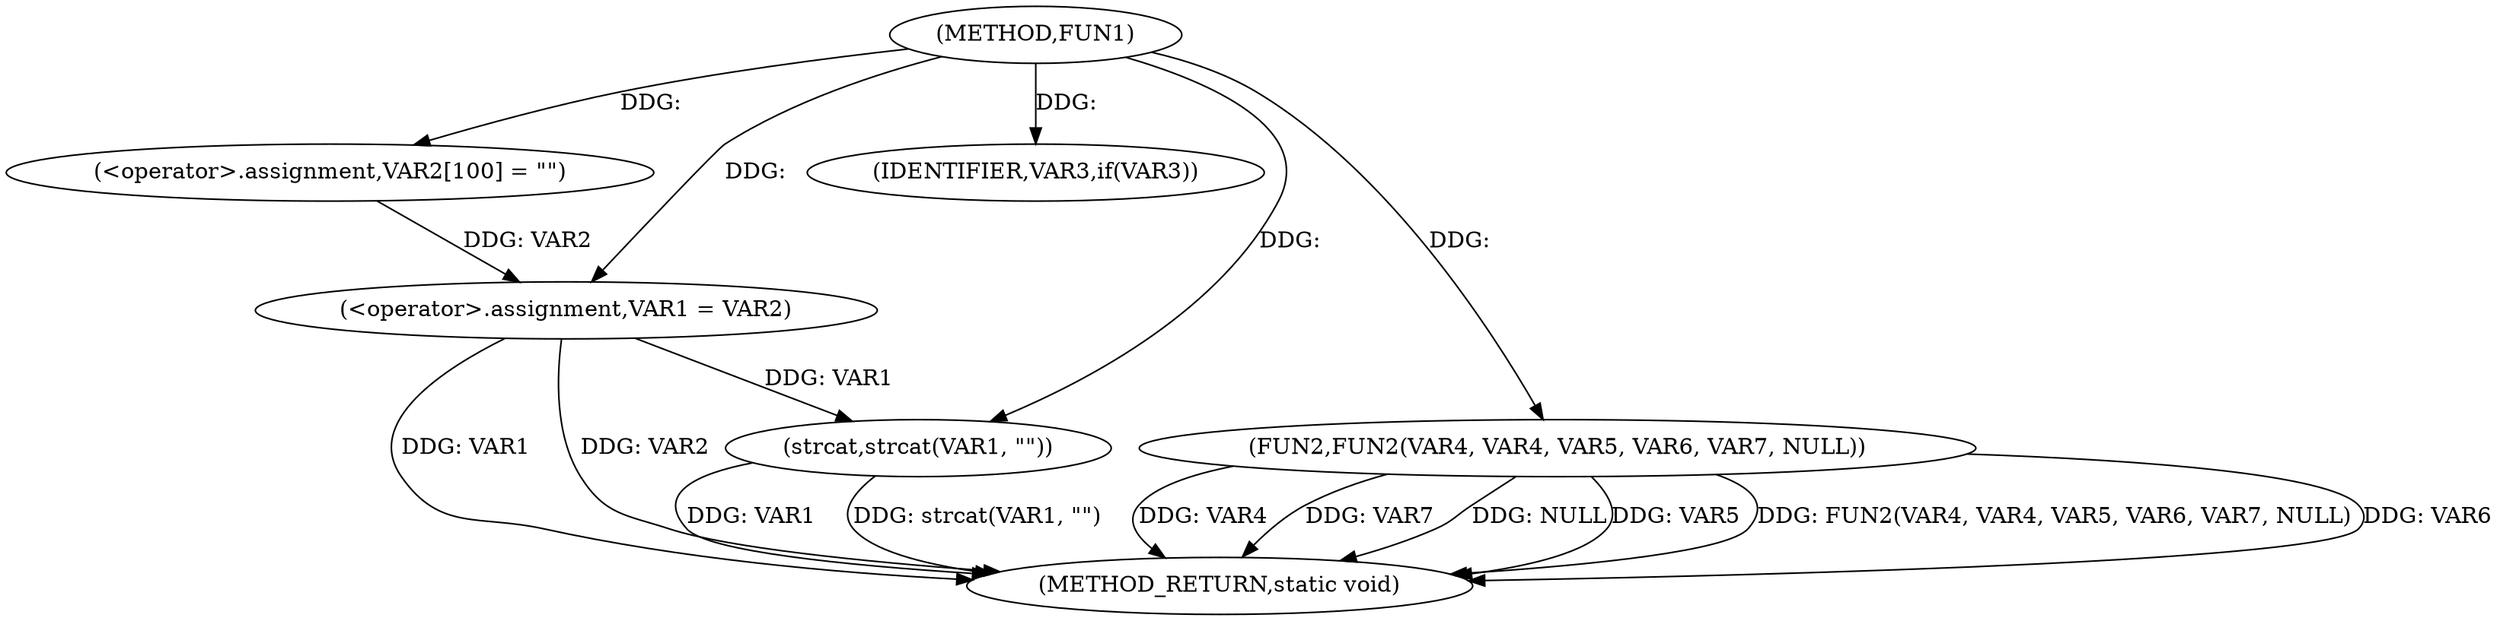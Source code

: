 digraph FUN1 {  
"1000100" [label = "(METHOD,FUN1)" ]
"1000123" [label = "(METHOD_RETURN,static void)" ]
"1000104" [label = "(<operator>.assignment,VAR2[100] = \"\")" ]
"1000107" [label = "(<operator>.assignment,VAR1 = VAR2)" ]
"1000111" [label = "(IDENTIFIER,VAR3,if(VAR3))" ]
"1000113" [label = "(strcat,strcat(VAR1, \"\"))" ]
"1000116" [label = "(FUN2,FUN2(VAR4, VAR4, VAR5, VAR6, VAR7, NULL))" ]
  "1000116" -> "1000123"  [ label = "DDG: VAR4"] 
  "1000107" -> "1000123"  [ label = "DDG: VAR1"] 
  "1000113" -> "1000123"  [ label = "DDG: VAR1"] 
  "1000116" -> "1000123"  [ label = "DDG: VAR7"] 
  "1000116" -> "1000123"  [ label = "DDG: NULL"] 
  "1000116" -> "1000123"  [ label = "DDG: VAR5"] 
  "1000116" -> "1000123"  [ label = "DDG: FUN2(VAR4, VAR4, VAR5, VAR6, VAR7, NULL)"] 
  "1000107" -> "1000123"  [ label = "DDG: VAR2"] 
  "1000113" -> "1000123"  [ label = "DDG: strcat(VAR1, \"\")"] 
  "1000116" -> "1000123"  [ label = "DDG: VAR6"] 
  "1000100" -> "1000104"  [ label = "DDG: "] 
  "1000104" -> "1000107"  [ label = "DDG: VAR2"] 
  "1000100" -> "1000107"  [ label = "DDG: "] 
  "1000100" -> "1000111"  [ label = "DDG: "] 
  "1000107" -> "1000113"  [ label = "DDG: VAR1"] 
  "1000100" -> "1000113"  [ label = "DDG: "] 
  "1000100" -> "1000116"  [ label = "DDG: "] 
}
